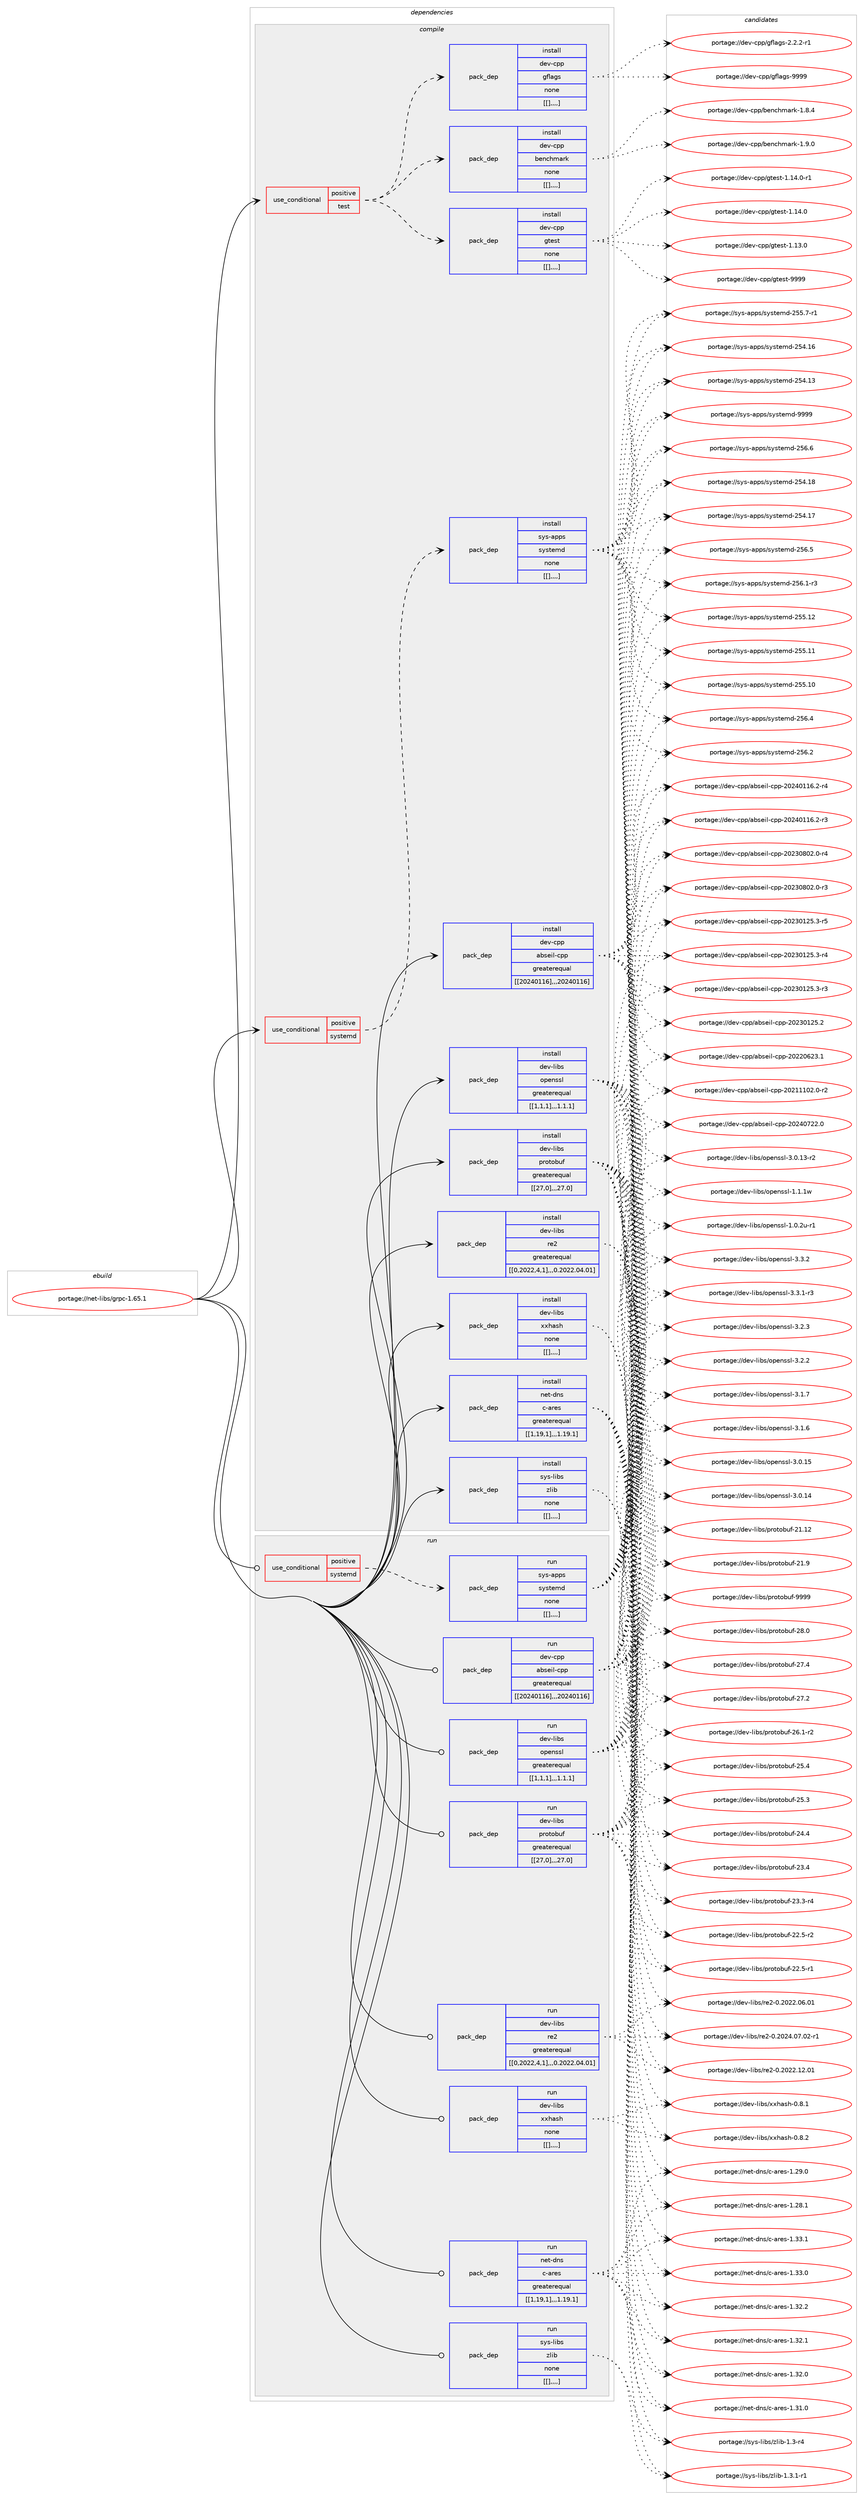 digraph prolog {

# *************
# Graph options
# *************

newrank=true;
concentrate=true;
compound=true;
graph [rankdir=LR,fontname=Helvetica,fontsize=10,ranksep=1.5];#, ranksep=2.5, nodesep=0.2];
edge  [arrowhead=vee];
node  [fontname=Helvetica,fontsize=10];

# **********
# The ebuild
# **********

subgraph cluster_leftcol {
color=gray;
label=<<i>ebuild</i>>;
id [label="portage://net-libs/grpc-1.65.1", color=red, width=4, href="../net-libs/grpc-1.65.1.svg"];
}

# ****************
# The dependencies
# ****************

subgraph cluster_midcol {
color=gray;
label=<<i>dependencies</i>>;
subgraph cluster_compile {
fillcolor="#eeeeee";
style=filled;
label=<<i>compile</i>>;
subgraph cond1555 {
dependency4164 [label=<<TABLE BORDER="0" CELLBORDER="1" CELLSPACING="0" CELLPADDING="4"><TR><TD ROWSPAN="3" CELLPADDING="10">use_conditional</TD></TR><TR><TD>positive</TD></TR><TR><TD>systemd</TD></TR></TABLE>>, shape=none, color=red];
subgraph pack2596 {
dependency4165 [label=<<TABLE BORDER="0" CELLBORDER="1" CELLSPACING="0" CELLPADDING="4" WIDTH="220"><TR><TD ROWSPAN="6" CELLPADDING="30">pack_dep</TD></TR><TR><TD WIDTH="110">install</TD></TR><TR><TD>sys-apps</TD></TR><TR><TD>systemd</TD></TR><TR><TD>none</TD></TR><TR><TD>[[],,,,]</TD></TR></TABLE>>, shape=none, color=blue];
}
dependency4164:e -> dependency4165:w [weight=20,style="dashed",arrowhead="vee"];
}
id:e -> dependency4164:w [weight=20,style="solid",arrowhead="vee"];
subgraph cond1556 {
dependency4166 [label=<<TABLE BORDER="0" CELLBORDER="1" CELLSPACING="0" CELLPADDING="4"><TR><TD ROWSPAN="3" CELLPADDING="10">use_conditional</TD></TR><TR><TD>positive</TD></TR><TR><TD>test</TD></TR></TABLE>>, shape=none, color=red];
subgraph pack2597 {
dependency4167 [label=<<TABLE BORDER="0" CELLBORDER="1" CELLSPACING="0" CELLPADDING="4" WIDTH="220"><TR><TD ROWSPAN="6" CELLPADDING="30">pack_dep</TD></TR><TR><TD WIDTH="110">install</TD></TR><TR><TD>dev-cpp</TD></TR><TR><TD>benchmark</TD></TR><TR><TD>none</TD></TR><TR><TD>[[],,,,]</TD></TR></TABLE>>, shape=none, color=blue];
}
dependency4166:e -> dependency4167:w [weight=20,style="dashed",arrowhead="vee"];
subgraph pack2598 {
dependency4168 [label=<<TABLE BORDER="0" CELLBORDER="1" CELLSPACING="0" CELLPADDING="4" WIDTH="220"><TR><TD ROWSPAN="6" CELLPADDING="30">pack_dep</TD></TR><TR><TD WIDTH="110">install</TD></TR><TR><TD>dev-cpp</TD></TR><TR><TD>gflags</TD></TR><TR><TD>none</TD></TR><TR><TD>[[],,,,]</TD></TR></TABLE>>, shape=none, color=blue];
}
dependency4166:e -> dependency4168:w [weight=20,style="dashed",arrowhead="vee"];
subgraph pack2599 {
dependency4169 [label=<<TABLE BORDER="0" CELLBORDER="1" CELLSPACING="0" CELLPADDING="4" WIDTH="220"><TR><TD ROWSPAN="6" CELLPADDING="30">pack_dep</TD></TR><TR><TD WIDTH="110">install</TD></TR><TR><TD>dev-cpp</TD></TR><TR><TD>gtest</TD></TR><TR><TD>none</TD></TR><TR><TD>[[],,,,]</TD></TR></TABLE>>, shape=none, color=blue];
}
dependency4166:e -> dependency4169:w [weight=20,style="dashed",arrowhead="vee"];
}
id:e -> dependency4166:w [weight=20,style="solid",arrowhead="vee"];
subgraph pack2600 {
dependency4170 [label=<<TABLE BORDER="0" CELLBORDER="1" CELLSPACING="0" CELLPADDING="4" WIDTH="220"><TR><TD ROWSPAN="6" CELLPADDING="30">pack_dep</TD></TR><TR><TD WIDTH="110">install</TD></TR><TR><TD>dev-cpp</TD></TR><TR><TD>abseil-cpp</TD></TR><TR><TD>greaterequal</TD></TR><TR><TD>[[20240116],,,20240116]</TD></TR></TABLE>>, shape=none, color=blue];
}
id:e -> dependency4170:w [weight=20,style="solid",arrowhead="vee"];
subgraph pack2601 {
dependency4171 [label=<<TABLE BORDER="0" CELLBORDER="1" CELLSPACING="0" CELLPADDING="4" WIDTH="220"><TR><TD ROWSPAN="6" CELLPADDING="30">pack_dep</TD></TR><TR><TD WIDTH="110">install</TD></TR><TR><TD>dev-libs</TD></TR><TR><TD>openssl</TD></TR><TR><TD>greaterequal</TD></TR><TR><TD>[[1,1,1],,,1.1.1]</TD></TR></TABLE>>, shape=none, color=blue];
}
id:e -> dependency4171:w [weight=20,style="solid",arrowhead="vee"];
subgraph pack2602 {
dependency4172 [label=<<TABLE BORDER="0" CELLBORDER="1" CELLSPACING="0" CELLPADDING="4" WIDTH="220"><TR><TD ROWSPAN="6" CELLPADDING="30">pack_dep</TD></TR><TR><TD WIDTH="110">install</TD></TR><TR><TD>dev-libs</TD></TR><TR><TD>protobuf</TD></TR><TR><TD>greaterequal</TD></TR><TR><TD>[[27,0],,,27.0]</TD></TR></TABLE>>, shape=none, color=blue];
}
id:e -> dependency4172:w [weight=20,style="solid",arrowhead="vee"];
subgraph pack2603 {
dependency4173 [label=<<TABLE BORDER="0" CELLBORDER="1" CELLSPACING="0" CELLPADDING="4" WIDTH="220"><TR><TD ROWSPAN="6" CELLPADDING="30">pack_dep</TD></TR><TR><TD WIDTH="110">install</TD></TR><TR><TD>dev-libs</TD></TR><TR><TD>re2</TD></TR><TR><TD>greaterequal</TD></TR><TR><TD>[[0,2022,4,1],,,0.2022.04.01]</TD></TR></TABLE>>, shape=none, color=blue];
}
id:e -> dependency4173:w [weight=20,style="solid",arrowhead="vee"];
subgraph pack2604 {
dependency4174 [label=<<TABLE BORDER="0" CELLBORDER="1" CELLSPACING="0" CELLPADDING="4" WIDTH="220"><TR><TD ROWSPAN="6" CELLPADDING="30">pack_dep</TD></TR><TR><TD WIDTH="110">install</TD></TR><TR><TD>dev-libs</TD></TR><TR><TD>xxhash</TD></TR><TR><TD>none</TD></TR><TR><TD>[[],,,,]</TD></TR></TABLE>>, shape=none, color=blue];
}
id:e -> dependency4174:w [weight=20,style="solid",arrowhead="vee"];
subgraph pack2605 {
dependency4175 [label=<<TABLE BORDER="0" CELLBORDER="1" CELLSPACING="0" CELLPADDING="4" WIDTH="220"><TR><TD ROWSPAN="6" CELLPADDING="30">pack_dep</TD></TR><TR><TD WIDTH="110">install</TD></TR><TR><TD>net-dns</TD></TR><TR><TD>c-ares</TD></TR><TR><TD>greaterequal</TD></TR><TR><TD>[[1,19,1],,,1.19.1]</TD></TR></TABLE>>, shape=none, color=blue];
}
id:e -> dependency4175:w [weight=20,style="solid",arrowhead="vee"];
subgraph pack2606 {
dependency4176 [label=<<TABLE BORDER="0" CELLBORDER="1" CELLSPACING="0" CELLPADDING="4" WIDTH="220"><TR><TD ROWSPAN="6" CELLPADDING="30">pack_dep</TD></TR><TR><TD WIDTH="110">install</TD></TR><TR><TD>sys-libs</TD></TR><TR><TD>zlib</TD></TR><TR><TD>none</TD></TR><TR><TD>[[],,,,]</TD></TR></TABLE>>, shape=none, color=blue];
}
id:e -> dependency4176:w [weight=20,style="solid",arrowhead="vee"];
}
subgraph cluster_compileandrun {
fillcolor="#eeeeee";
style=filled;
label=<<i>compile and run</i>>;
}
subgraph cluster_run {
fillcolor="#eeeeee";
style=filled;
label=<<i>run</i>>;
subgraph cond1557 {
dependency4177 [label=<<TABLE BORDER="0" CELLBORDER="1" CELLSPACING="0" CELLPADDING="4"><TR><TD ROWSPAN="3" CELLPADDING="10">use_conditional</TD></TR><TR><TD>positive</TD></TR><TR><TD>systemd</TD></TR></TABLE>>, shape=none, color=red];
subgraph pack2607 {
dependency4178 [label=<<TABLE BORDER="0" CELLBORDER="1" CELLSPACING="0" CELLPADDING="4" WIDTH="220"><TR><TD ROWSPAN="6" CELLPADDING="30">pack_dep</TD></TR><TR><TD WIDTH="110">run</TD></TR><TR><TD>sys-apps</TD></TR><TR><TD>systemd</TD></TR><TR><TD>none</TD></TR><TR><TD>[[],,,,]</TD></TR></TABLE>>, shape=none, color=blue];
}
dependency4177:e -> dependency4178:w [weight=20,style="dashed",arrowhead="vee"];
}
id:e -> dependency4177:w [weight=20,style="solid",arrowhead="odot"];
subgraph pack2608 {
dependency4179 [label=<<TABLE BORDER="0" CELLBORDER="1" CELLSPACING="0" CELLPADDING="4" WIDTH="220"><TR><TD ROWSPAN="6" CELLPADDING="30">pack_dep</TD></TR><TR><TD WIDTH="110">run</TD></TR><TR><TD>dev-cpp</TD></TR><TR><TD>abseil-cpp</TD></TR><TR><TD>greaterequal</TD></TR><TR><TD>[[20240116],,,20240116]</TD></TR></TABLE>>, shape=none, color=blue];
}
id:e -> dependency4179:w [weight=20,style="solid",arrowhead="odot"];
subgraph pack2609 {
dependency4180 [label=<<TABLE BORDER="0" CELLBORDER="1" CELLSPACING="0" CELLPADDING="4" WIDTH="220"><TR><TD ROWSPAN="6" CELLPADDING="30">pack_dep</TD></TR><TR><TD WIDTH="110">run</TD></TR><TR><TD>dev-libs</TD></TR><TR><TD>openssl</TD></TR><TR><TD>greaterequal</TD></TR><TR><TD>[[1,1,1],,,1.1.1]</TD></TR></TABLE>>, shape=none, color=blue];
}
id:e -> dependency4180:w [weight=20,style="solid",arrowhead="odot"];
subgraph pack2610 {
dependency4181 [label=<<TABLE BORDER="0" CELLBORDER="1" CELLSPACING="0" CELLPADDING="4" WIDTH="220"><TR><TD ROWSPAN="6" CELLPADDING="30">pack_dep</TD></TR><TR><TD WIDTH="110">run</TD></TR><TR><TD>dev-libs</TD></TR><TR><TD>protobuf</TD></TR><TR><TD>greaterequal</TD></TR><TR><TD>[[27,0],,,27.0]</TD></TR></TABLE>>, shape=none, color=blue];
}
id:e -> dependency4181:w [weight=20,style="solid",arrowhead="odot"];
subgraph pack2611 {
dependency4182 [label=<<TABLE BORDER="0" CELLBORDER="1" CELLSPACING="0" CELLPADDING="4" WIDTH="220"><TR><TD ROWSPAN="6" CELLPADDING="30">pack_dep</TD></TR><TR><TD WIDTH="110">run</TD></TR><TR><TD>dev-libs</TD></TR><TR><TD>re2</TD></TR><TR><TD>greaterequal</TD></TR><TR><TD>[[0,2022,4,1],,,0.2022.04.01]</TD></TR></TABLE>>, shape=none, color=blue];
}
id:e -> dependency4182:w [weight=20,style="solid",arrowhead="odot"];
subgraph pack2612 {
dependency4183 [label=<<TABLE BORDER="0" CELLBORDER="1" CELLSPACING="0" CELLPADDING="4" WIDTH="220"><TR><TD ROWSPAN="6" CELLPADDING="30">pack_dep</TD></TR><TR><TD WIDTH="110">run</TD></TR><TR><TD>dev-libs</TD></TR><TR><TD>xxhash</TD></TR><TR><TD>none</TD></TR><TR><TD>[[],,,,]</TD></TR></TABLE>>, shape=none, color=blue];
}
id:e -> dependency4183:w [weight=20,style="solid",arrowhead="odot"];
subgraph pack2613 {
dependency4184 [label=<<TABLE BORDER="0" CELLBORDER="1" CELLSPACING="0" CELLPADDING="4" WIDTH="220"><TR><TD ROWSPAN="6" CELLPADDING="30">pack_dep</TD></TR><TR><TD WIDTH="110">run</TD></TR><TR><TD>net-dns</TD></TR><TR><TD>c-ares</TD></TR><TR><TD>greaterequal</TD></TR><TR><TD>[[1,19,1],,,1.19.1]</TD></TR></TABLE>>, shape=none, color=blue];
}
id:e -> dependency4184:w [weight=20,style="solid",arrowhead="odot"];
subgraph pack2614 {
dependency4185 [label=<<TABLE BORDER="0" CELLBORDER="1" CELLSPACING="0" CELLPADDING="4" WIDTH="220"><TR><TD ROWSPAN="6" CELLPADDING="30">pack_dep</TD></TR><TR><TD WIDTH="110">run</TD></TR><TR><TD>sys-libs</TD></TR><TR><TD>zlib</TD></TR><TR><TD>none</TD></TR><TR><TD>[[],,,,]</TD></TR></TABLE>>, shape=none, color=blue];
}
id:e -> dependency4185:w [weight=20,style="solid",arrowhead="odot"];
}
}

# **************
# The candidates
# **************

subgraph cluster_choices {
rank=same;
color=gray;
label=<<i>candidates</i>>;

subgraph choice2596 {
color=black;
nodesep=1;
choice1151211154597112112115471151211151161011091004557575757 [label="portage://sys-apps/systemd-9999", color=red, width=4,href="../sys-apps/systemd-9999.svg"];
choice115121115459711211211547115121115116101109100455053544654 [label="portage://sys-apps/systemd-256.6", color=red, width=4,href="../sys-apps/systemd-256.6.svg"];
choice115121115459711211211547115121115116101109100455053544653 [label="portage://sys-apps/systemd-256.5", color=red, width=4,href="../sys-apps/systemd-256.5.svg"];
choice115121115459711211211547115121115116101109100455053544652 [label="portage://sys-apps/systemd-256.4", color=red, width=4,href="../sys-apps/systemd-256.4.svg"];
choice115121115459711211211547115121115116101109100455053544650 [label="portage://sys-apps/systemd-256.2", color=red, width=4,href="../sys-apps/systemd-256.2.svg"];
choice1151211154597112112115471151211151161011091004550535446494511451 [label="portage://sys-apps/systemd-256.1-r3", color=red, width=4,href="../sys-apps/systemd-256.1-r3.svg"];
choice11512111545971121121154711512111511610110910045505353464950 [label="portage://sys-apps/systemd-255.12", color=red, width=4,href="../sys-apps/systemd-255.12.svg"];
choice11512111545971121121154711512111511610110910045505353464949 [label="portage://sys-apps/systemd-255.11", color=red, width=4,href="../sys-apps/systemd-255.11.svg"];
choice11512111545971121121154711512111511610110910045505353464948 [label="portage://sys-apps/systemd-255.10", color=red, width=4,href="../sys-apps/systemd-255.10.svg"];
choice1151211154597112112115471151211151161011091004550535346554511449 [label="portage://sys-apps/systemd-255.7-r1", color=red, width=4,href="../sys-apps/systemd-255.7-r1.svg"];
choice11512111545971121121154711512111511610110910045505352464956 [label="portage://sys-apps/systemd-254.18", color=red, width=4,href="../sys-apps/systemd-254.18.svg"];
choice11512111545971121121154711512111511610110910045505352464955 [label="portage://sys-apps/systemd-254.17", color=red, width=4,href="../sys-apps/systemd-254.17.svg"];
choice11512111545971121121154711512111511610110910045505352464954 [label="portage://sys-apps/systemd-254.16", color=red, width=4,href="../sys-apps/systemd-254.16.svg"];
choice11512111545971121121154711512111511610110910045505352464951 [label="portage://sys-apps/systemd-254.13", color=red, width=4,href="../sys-apps/systemd-254.13.svg"];
dependency4165:e -> choice1151211154597112112115471151211151161011091004557575757:w [style=dotted,weight="100"];
dependency4165:e -> choice115121115459711211211547115121115116101109100455053544654:w [style=dotted,weight="100"];
dependency4165:e -> choice115121115459711211211547115121115116101109100455053544653:w [style=dotted,weight="100"];
dependency4165:e -> choice115121115459711211211547115121115116101109100455053544652:w [style=dotted,weight="100"];
dependency4165:e -> choice115121115459711211211547115121115116101109100455053544650:w [style=dotted,weight="100"];
dependency4165:e -> choice1151211154597112112115471151211151161011091004550535446494511451:w [style=dotted,weight="100"];
dependency4165:e -> choice11512111545971121121154711512111511610110910045505353464950:w [style=dotted,weight="100"];
dependency4165:e -> choice11512111545971121121154711512111511610110910045505353464949:w [style=dotted,weight="100"];
dependency4165:e -> choice11512111545971121121154711512111511610110910045505353464948:w [style=dotted,weight="100"];
dependency4165:e -> choice1151211154597112112115471151211151161011091004550535346554511449:w [style=dotted,weight="100"];
dependency4165:e -> choice11512111545971121121154711512111511610110910045505352464956:w [style=dotted,weight="100"];
dependency4165:e -> choice11512111545971121121154711512111511610110910045505352464955:w [style=dotted,weight="100"];
dependency4165:e -> choice11512111545971121121154711512111511610110910045505352464954:w [style=dotted,weight="100"];
dependency4165:e -> choice11512111545971121121154711512111511610110910045505352464951:w [style=dotted,weight="100"];
}
subgraph choice2597 {
color=black;
nodesep=1;
choice100101118459911211247981011109910410997114107454946574648 [label="portage://dev-cpp/benchmark-1.9.0", color=red, width=4,href="../dev-cpp/benchmark-1.9.0.svg"];
choice100101118459911211247981011109910410997114107454946564652 [label="portage://dev-cpp/benchmark-1.8.4", color=red, width=4,href="../dev-cpp/benchmark-1.8.4.svg"];
dependency4167:e -> choice100101118459911211247981011109910410997114107454946574648:w [style=dotted,weight="100"];
dependency4167:e -> choice100101118459911211247981011109910410997114107454946564652:w [style=dotted,weight="100"];
}
subgraph choice2598 {
color=black;
nodesep=1;
choice100101118459911211247103102108971031154557575757 [label="portage://dev-cpp/gflags-9999", color=red, width=4,href="../dev-cpp/gflags-9999.svg"];
choice100101118459911211247103102108971031154550465046504511449 [label="portage://dev-cpp/gflags-2.2.2-r1", color=red, width=4,href="../dev-cpp/gflags-2.2.2-r1.svg"];
dependency4168:e -> choice100101118459911211247103102108971031154557575757:w [style=dotted,weight="100"];
dependency4168:e -> choice100101118459911211247103102108971031154550465046504511449:w [style=dotted,weight="100"];
}
subgraph choice2599 {
color=black;
nodesep=1;
choice1001011184599112112471031161011151164557575757 [label="portage://dev-cpp/gtest-9999", color=red, width=4,href="../dev-cpp/gtest-9999.svg"];
choice100101118459911211247103116101115116454946495246484511449 [label="portage://dev-cpp/gtest-1.14.0-r1", color=red, width=4,href="../dev-cpp/gtest-1.14.0-r1.svg"];
choice10010111845991121124710311610111511645494649524648 [label="portage://dev-cpp/gtest-1.14.0", color=red, width=4,href="../dev-cpp/gtest-1.14.0.svg"];
choice10010111845991121124710311610111511645494649514648 [label="portage://dev-cpp/gtest-1.13.0", color=red, width=4,href="../dev-cpp/gtest-1.13.0.svg"];
dependency4169:e -> choice1001011184599112112471031161011151164557575757:w [style=dotted,weight="100"];
dependency4169:e -> choice100101118459911211247103116101115116454946495246484511449:w [style=dotted,weight="100"];
dependency4169:e -> choice10010111845991121124710311610111511645494649524648:w [style=dotted,weight="100"];
dependency4169:e -> choice10010111845991121124710311610111511645494649514648:w [style=dotted,weight="100"];
}
subgraph choice2600 {
color=black;
nodesep=1;
choice100101118459911211247979811510110510845991121124550485052485550504648 [label="portage://dev-cpp/abseil-cpp-20240722.0", color=red, width=4,href="../dev-cpp/abseil-cpp-20240722.0.svg"];
choice1001011184599112112479798115101105108459911211245504850524849495446504511452 [label="portage://dev-cpp/abseil-cpp-20240116.2-r4", color=red, width=4,href="../dev-cpp/abseil-cpp-20240116.2-r4.svg"];
choice1001011184599112112479798115101105108459911211245504850524849495446504511451 [label="portage://dev-cpp/abseil-cpp-20240116.2-r3", color=red, width=4,href="../dev-cpp/abseil-cpp-20240116.2-r3.svg"];
choice1001011184599112112479798115101105108459911211245504850514856485046484511452 [label="portage://dev-cpp/abseil-cpp-20230802.0-r4", color=red, width=4,href="../dev-cpp/abseil-cpp-20230802.0-r4.svg"];
choice1001011184599112112479798115101105108459911211245504850514856485046484511451 [label="portage://dev-cpp/abseil-cpp-20230802.0-r3", color=red, width=4,href="../dev-cpp/abseil-cpp-20230802.0-r3.svg"];
choice1001011184599112112479798115101105108459911211245504850514849505346514511453 [label="portage://dev-cpp/abseil-cpp-20230125.3-r5", color=red, width=4,href="../dev-cpp/abseil-cpp-20230125.3-r5.svg"];
choice1001011184599112112479798115101105108459911211245504850514849505346514511452 [label="portage://dev-cpp/abseil-cpp-20230125.3-r4", color=red, width=4,href="../dev-cpp/abseil-cpp-20230125.3-r4.svg"];
choice1001011184599112112479798115101105108459911211245504850514849505346514511451 [label="portage://dev-cpp/abseil-cpp-20230125.3-r3", color=red, width=4,href="../dev-cpp/abseil-cpp-20230125.3-r3.svg"];
choice100101118459911211247979811510110510845991121124550485051484950534650 [label="portage://dev-cpp/abseil-cpp-20230125.2", color=red, width=4,href="../dev-cpp/abseil-cpp-20230125.2.svg"];
choice100101118459911211247979811510110510845991121124550485050485450514649 [label="portage://dev-cpp/abseil-cpp-20220623.1", color=red, width=4,href="../dev-cpp/abseil-cpp-20220623.1.svg"];
choice1001011184599112112479798115101105108459911211245504850494949485046484511450 [label="portage://dev-cpp/abseil-cpp-20211102.0-r2", color=red, width=4,href="../dev-cpp/abseil-cpp-20211102.0-r2.svg"];
dependency4170:e -> choice100101118459911211247979811510110510845991121124550485052485550504648:w [style=dotted,weight="100"];
dependency4170:e -> choice1001011184599112112479798115101105108459911211245504850524849495446504511452:w [style=dotted,weight="100"];
dependency4170:e -> choice1001011184599112112479798115101105108459911211245504850524849495446504511451:w [style=dotted,weight="100"];
dependency4170:e -> choice1001011184599112112479798115101105108459911211245504850514856485046484511452:w [style=dotted,weight="100"];
dependency4170:e -> choice1001011184599112112479798115101105108459911211245504850514856485046484511451:w [style=dotted,weight="100"];
dependency4170:e -> choice1001011184599112112479798115101105108459911211245504850514849505346514511453:w [style=dotted,weight="100"];
dependency4170:e -> choice1001011184599112112479798115101105108459911211245504850514849505346514511452:w [style=dotted,weight="100"];
dependency4170:e -> choice1001011184599112112479798115101105108459911211245504850514849505346514511451:w [style=dotted,weight="100"];
dependency4170:e -> choice100101118459911211247979811510110510845991121124550485051484950534650:w [style=dotted,weight="100"];
dependency4170:e -> choice100101118459911211247979811510110510845991121124550485050485450514649:w [style=dotted,weight="100"];
dependency4170:e -> choice1001011184599112112479798115101105108459911211245504850494949485046484511450:w [style=dotted,weight="100"];
}
subgraph choice2601 {
color=black;
nodesep=1;
choice100101118451081059811547111112101110115115108455146514650 [label="portage://dev-libs/openssl-3.3.2", color=red, width=4,href="../dev-libs/openssl-3.3.2.svg"];
choice1001011184510810598115471111121011101151151084551465146494511451 [label="portage://dev-libs/openssl-3.3.1-r3", color=red, width=4,href="../dev-libs/openssl-3.3.1-r3.svg"];
choice100101118451081059811547111112101110115115108455146504651 [label="portage://dev-libs/openssl-3.2.3", color=red, width=4,href="../dev-libs/openssl-3.2.3.svg"];
choice100101118451081059811547111112101110115115108455146504650 [label="portage://dev-libs/openssl-3.2.2", color=red, width=4,href="../dev-libs/openssl-3.2.2.svg"];
choice100101118451081059811547111112101110115115108455146494655 [label="portage://dev-libs/openssl-3.1.7", color=red, width=4,href="../dev-libs/openssl-3.1.7.svg"];
choice100101118451081059811547111112101110115115108455146494654 [label="portage://dev-libs/openssl-3.1.6", color=red, width=4,href="../dev-libs/openssl-3.1.6.svg"];
choice10010111845108105981154711111210111011511510845514648464953 [label="portage://dev-libs/openssl-3.0.15", color=red, width=4,href="../dev-libs/openssl-3.0.15.svg"];
choice10010111845108105981154711111210111011511510845514648464952 [label="portage://dev-libs/openssl-3.0.14", color=red, width=4,href="../dev-libs/openssl-3.0.14.svg"];
choice100101118451081059811547111112101110115115108455146484649514511450 [label="portage://dev-libs/openssl-3.0.13-r2", color=red, width=4,href="../dev-libs/openssl-3.0.13-r2.svg"];
choice100101118451081059811547111112101110115115108454946494649119 [label="portage://dev-libs/openssl-1.1.1w", color=red, width=4,href="../dev-libs/openssl-1.1.1w.svg"];
choice1001011184510810598115471111121011101151151084549464846501174511449 [label="portage://dev-libs/openssl-1.0.2u-r1", color=red, width=4,href="../dev-libs/openssl-1.0.2u-r1.svg"];
dependency4171:e -> choice100101118451081059811547111112101110115115108455146514650:w [style=dotted,weight="100"];
dependency4171:e -> choice1001011184510810598115471111121011101151151084551465146494511451:w [style=dotted,weight="100"];
dependency4171:e -> choice100101118451081059811547111112101110115115108455146504651:w [style=dotted,weight="100"];
dependency4171:e -> choice100101118451081059811547111112101110115115108455146504650:w [style=dotted,weight="100"];
dependency4171:e -> choice100101118451081059811547111112101110115115108455146494655:w [style=dotted,weight="100"];
dependency4171:e -> choice100101118451081059811547111112101110115115108455146494654:w [style=dotted,weight="100"];
dependency4171:e -> choice10010111845108105981154711111210111011511510845514648464953:w [style=dotted,weight="100"];
dependency4171:e -> choice10010111845108105981154711111210111011511510845514648464952:w [style=dotted,weight="100"];
dependency4171:e -> choice100101118451081059811547111112101110115115108455146484649514511450:w [style=dotted,weight="100"];
dependency4171:e -> choice100101118451081059811547111112101110115115108454946494649119:w [style=dotted,weight="100"];
dependency4171:e -> choice1001011184510810598115471111121011101151151084549464846501174511449:w [style=dotted,weight="100"];
}
subgraph choice2602 {
color=black;
nodesep=1;
choice100101118451081059811547112114111116111981171024557575757 [label="portage://dev-libs/protobuf-9999", color=red, width=4,href="../dev-libs/protobuf-9999.svg"];
choice100101118451081059811547112114111116111981171024550564648 [label="portage://dev-libs/protobuf-28.0", color=red, width=4,href="../dev-libs/protobuf-28.0.svg"];
choice100101118451081059811547112114111116111981171024550554652 [label="portage://dev-libs/protobuf-27.4", color=red, width=4,href="../dev-libs/protobuf-27.4.svg"];
choice100101118451081059811547112114111116111981171024550554650 [label="portage://dev-libs/protobuf-27.2", color=red, width=4,href="../dev-libs/protobuf-27.2.svg"];
choice1001011184510810598115471121141111161119811710245505446494511450 [label="portage://dev-libs/protobuf-26.1-r2", color=red, width=4,href="../dev-libs/protobuf-26.1-r2.svg"];
choice100101118451081059811547112114111116111981171024550534652 [label="portage://dev-libs/protobuf-25.4", color=red, width=4,href="../dev-libs/protobuf-25.4.svg"];
choice100101118451081059811547112114111116111981171024550534651 [label="portage://dev-libs/protobuf-25.3", color=red, width=4,href="../dev-libs/protobuf-25.3.svg"];
choice100101118451081059811547112114111116111981171024550524652 [label="portage://dev-libs/protobuf-24.4", color=red, width=4,href="../dev-libs/protobuf-24.4.svg"];
choice100101118451081059811547112114111116111981171024550514652 [label="portage://dev-libs/protobuf-23.4", color=red, width=4,href="../dev-libs/protobuf-23.4.svg"];
choice1001011184510810598115471121141111161119811710245505146514511452 [label="portage://dev-libs/protobuf-23.3-r4", color=red, width=4,href="../dev-libs/protobuf-23.3-r4.svg"];
choice1001011184510810598115471121141111161119811710245505046534511450 [label="portage://dev-libs/protobuf-22.5-r2", color=red, width=4,href="../dev-libs/protobuf-22.5-r2.svg"];
choice1001011184510810598115471121141111161119811710245505046534511449 [label="portage://dev-libs/protobuf-22.5-r1", color=red, width=4,href="../dev-libs/protobuf-22.5-r1.svg"];
choice10010111845108105981154711211411111611198117102455049464950 [label="portage://dev-libs/protobuf-21.12", color=red, width=4,href="../dev-libs/protobuf-21.12.svg"];
choice100101118451081059811547112114111116111981171024550494657 [label="portage://dev-libs/protobuf-21.9", color=red, width=4,href="../dev-libs/protobuf-21.9.svg"];
dependency4172:e -> choice100101118451081059811547112114111116111981171024557575757:w [style=dotted,weight="100"];
dependency4172:e -> choice100101118451081059811547112114111116111981171024550564648:w [style=dotted,weight="100"];
dependency4172:e -> choice100101118451081059811547112114111116111981171024550554652:w [style=dotted,weight="100"];
dependency4172:e -> choice100101118451081059811547112114111116111981171024550554650:w [style=dotted,weight="100"];
dependency4172:e -> choice1001011184510810598115471121141111161119811710245505446494511450:w [style=dotted,weight="100"];
dependency4172:e -> choice100101118451081059811547112114111116111981171024550534652:w [style=dotted,weight="100"];
dependency4172:e -> choice100101118451081059811547112114111116111981171024550534651:w [style=dotted,weight="100"];
dependency4172:e -> choice100101118451081059811547112114111116111981171024550524652:w [style=dotted,weight="100"];
dependency4172:e -> choice100101118451081059811547112114111116111981171024550514652:w [style=dotted,weight="100"];
dependency4172:e -> choice1001011184510810598115471121141111161119811710245505146514511452:w [style=dotted,weight="100"];
dependency4172:e -> choice1001011184510810598115471121141111161119811710245505046534511450:w [style=dotted,weight="100"];
dependency4172:e -> choice1001011184510810598115471121141111161119811710245505046534511449:w [style=dotted,weight="100"];
dependency4172:e -> choice10010111845108105981154711211411111611198117102455049464950:w [style=dotted,weight="100"];
dependency4172:e -> choice100101118451081059811547112114111116111981171024550494657:w [style=dotted,weight="100"];
}
subgraph choice2603 {
color=black;
nodesep=1;
choice10010111845108105981154711410150454846504850524648554648504511449 [label="portage://dev-libs/re2-0.2024.07.02-r1", color=red, width=4,href="../dev-libs/re2-0.2024.07.02-r1.svg"];
choice1001011184510810598115471141015045484650485050464950464849 [label="portage://dev-libs/re2-0.2022.12.01", color=red, width=4,href="../dev-libs/re2-0.2022.12.01.svg"];
choice1001011184510810598115471141015045484650485050464854464849 [label="portage://dev-libs/re2-0.2022.06.01", color=red, width=4,href="../dev-libs/re2-0.2022.06.01.svg"];
dependency4173:e -> choice10010111845108105981154711410150454846504850524648554648504511449:w [style=dotted,weight="100"];
dependency4173:e -> choice1001011184510810598115471141015045484650485050464950464849:w [style=dotted,weight="100"];
dependency4173:e -> choice1001011184510810598115471141015045484650485050464854464849:w [style=dotted,weight="100"];
}
subgraph choice2604 {
color=black;
nodesep=1;
choice10010111845108105981154712012010497115104454846564650 [label="portage://dev-libs/xxhash-0.8.2", color=red, width=4,href="../dev-libs/xxhash-0.8.2.svg"];
choice10010111845108105981154712012010497115104454846564649 [label="portage://dev-libs/xxhash-0.8.1", color=red, width=4,href="../dev-libs/xxhash-0.8.1.svg"];
dependency4174:e -> choice10010111845108105981154712012010497115104454846564650:w [style=dotted,weight="100"];
dependency4174:e -> choice10010111845108105981154712012010497115104454846564649:w [style=dotted,weight="100"];
}
subgraph choice2605 {
color=black;
nodesep=1;
choice110101116451001101154799459711410111545494651514649 [label="portage://net-dns/c-ares-1.33.1", color=red, width=4,href="../net-dns/c-ares-1.33.1.svg"];
choice110101116451001101154799459711410111545494651514648 [label="portage://net-dns/c-ares-1.33.0", color=red, width=4,href="../net-dns/c-ares-1.33.0.svg"];
choice110101116451001101154799459711410111545494651504650 [label="portage://net-dns/c-ares-1.32.2", color=red, width=4,href="../net-dns/c-ares-1.32.2.svg"];
choice110101116451001101154799459711410111545494651504649 [label="portage://net-dns/c-ares-1.32.1", color=red, width=4,href="../net-dns/c-ares-1.32.1.svg"];
choice110101116451001101154799459711410111545494651504648 [label="portage://net-dns/c-ares-1.32.0", color=red, width=4,href="../net-dns/c-ares-1.32.0.svg"];
choice110101116451001101154799459711410111545494651494648 [label="portage://net-dns/c-ares-1.31.0", color=red, width=4,href="../net-dns/c-ares-1.31.0.svg"];
choice110101116451001101154799459711410111545494650574648 [label="portage://net-dns/c-ares-1.29.0", color=red, width=4,href="../net-dns/c-ares-1.29.0.svg"];
choice110101116451001101154799459711410111545494650564649 [label="portage://net-dns/c-ares-1.28.1", color=red, width=4,href="../net-dns/c-ares-1.28.1.svg"];
dependency4175:e -> choice110101116451001101154799459711410111545494651514649:w [style=dotted,weight="100"];
dependency4175:e -> choice110101116451001101154799459711410111545494651514648:w [style=dotted,weight="100"];
dependency4175:e -> choice110101116451001101154799459711410111545494651504650:w [style=dotted,weight="100"];
dependency4175:e -> choice110101116451001101154799459711410111545494651504649:w [style=dotted,weight="100"];
dependency4175:e -> choice110101116451001101154799459711410111545494651504648:w [style=dotted,weight="100"];
dependency4175:e -> choice110101116451001101154799459711410111545494651494648:w [style=dotted,weight="100"];
dependency4175:e -> choice110101116451001101154799459711410111545494650574648:w [style=dotted,weight="100"];
dependency4175:e -> choice110101116451001101154799459711410111545494650564649:w [style=dotted,weight="100"];
}
subgraph choice2606 {
color=black;
nodesep=1;
choice115121115451081059811547122108105984549465146494511449 [label="portage://sys-libs/zlib-1.3.1-r1", color=red, width=4,href="../sys-libs/zlib-1.3.1-r1.svg"];
choice11512111545108105981154712210810598454946514511452 [label="portage://sys-libs/zlib-1.3-r4", color=red, width=4,href="../sys-libs/zlib-1.3-r4.svg"];
dependency4176:e -> choice115121115451081059811547122108105984549465146494511449:w [style=dotted,weight="100"];
dependency4176:e -> choice11512111545108105981154712210810598454946514511452:w [style=dotted,weight="100"];
}
subgraph choice2607 {
color=black;
nodesep=1;
choice1151211154597112112115471151211151161011091004557575757 [label="portage://sys-apps/systemd-9999", color=red, width=4,href="../sys-apps/systemd-9999.svg"];
choice115121115459711211211547115121115116101109100455053544654 [label="portage://sys-apps/systemd-256.6", color=red, width=4,href="../sys-apps/systemd-256.6.svg"];
choice115121115459711211211547115121115116101109100455053544653 [label="portage://sys-apps/systemd-256.5", color=red, width=4,href="../sys-apps/systemd-256.5.svg"];
choice115121115459711211211547115121115116101109100455053544652 [label="portage://sys-apps/systemd-256.4", color=red, width=4,href="../sys-apps/systemd-256.4.svg"];
choice115121115459711211211547115121115116101109100455053544650 [label="portage://sys-apps/systemd-256.2", color=red, width=4,href="../sys-apps/systemd-256.2.svg"];
choice1151211154597112112115471151211151161011091004550535446494511451 [label="portage://sys-apps/systemd-256.1-r3", color=red, width=4,href="../sys-apps/systemd-256.1-r3.svg"];
choice11512111545971121121154711512111511610110910045505353464950 [label="portage://sys-apps/systemd-255.12", color=red, width=4,href="../sys-apps/systemd-255.12.svg"];
choice11512111545971121121154711512111511610110910045505353464949 [label="portage://sys-apps/systemd-255.11", color=red, width=4,href="../sys-apps/systemd-255.11.svg"];
choice11512111545971121121154711512111511610110910045505353464948 [label="portage://sys-apps/systemd-255.10", color=red, width=4,href="../sys-apps/systemd-255.10.svg"];
choice1151211154597112112115471151211151161011091004550535346554511449 [label="portage://sys-apps/systemd-255.7-r1", color=red, width=4,href="../sys-apps/systemd-255.7-r1.svg"];
choice11512111545971121121154711512111511610110910045505352464956 [label="portage://sys-apps/systemd-254.18", color=red, width=4,href="../sys-apps/systemd-254.18.svg"];
choice11512111545971121121154711512111511610110910045505352464955 [label="portage://sys-apps/systemd-254.17", color=red, width=4,href="../sys-apps/systemd-254.17.svg"];
choice11512111545971121121154711512111511610110910045505352464954 [label="portage://sys-apps/systemd-254.16", color=red, width=4,href="../sys-apps/systemd-254.16.svg"];
choice11512111545971121121154711512111511610110910045505352464951 [label="portage://sys-apps/systemd-254.13", color=red, width=4,href="../sys-apps/systemd-254.13.svg"];
dependency4178:e -> choice1151211154597112112115471151211151161011091004557575757:w [style=dotted,weight="100"];
dependency4178:e -> choice115121115459711211211547115121115116101109100455053544654:w [style=dotted,weight="100"];
dependency4178:e -> choice115121115459711211211547115121115116101109100455053544653:w [style=dotted,weight="100"];
dependency4178:e -> choice115121115459711211211547115121115116101109100455053544652:w [style=dotted,weight="100"];
dependency4178:e -> choice115121115459711211211547115121115116101109100455053544650:w [style=dotted,weight="100"];
dependency4178:e -> choice1151211154597112112115471151211151161011091004550535446494511451:w [style=dotted,weight="100"];
dependency4178:e -> choice11512111545971121121154711512111511610110910045505353464950:w [style=dotted,weight="100"];
dependency4178:e -> choice11512111545971121121154711512111511610110910045505353464949:w [style=dotted,weight="100"];
dependency4178:e -> choice11512111545971121121154711512111511610110910045505353464948:w [style=dotted,weight="100"];
dependency4178:e -> choice1151211154597112112115471151211151161011091004550535346554511449:w [style=dotted,weight="100"];
dependency4178:e -> choice11512111545971121121154711512111511610110910045505352464956:w [style=dotted,weight="100"];
dependency4178:e -> choice11512111545971121121154711512111511610110910045505352464955:w [style=dotted,weight="100"];
dependency4178:e -> choice11512111545971121121154711512111511610110910045505352464954:w [style=dotted,weight="100"];
dependency4178:e -> choice11512111545971121121154711512111511610110910045505352464951:w [style=dotted,weight="100"];
}
subgraph choice2608 {
color=black;
nodesep=1;
choice100101118459911211247979811510110510845991121124550485052485550504648 [label="portage://dev-cpp/abseil-cpp-20240722.0", color=red, width=4,href="../dev-cpp/abseil-cpp-20240722.0.svg"];
choice1001011184599112112479798115101105108459911211245504850524849495446504511452 [label="portage://dev-cpp/abseil-cpp-20240116.2-r4", color=red, width=4,href="../dev-cpp/abseil-cpp-20240116.2-r4.svg"];
choice1001011184599112112479798115101105108459911211245504850524849495446504511451 [label="portage://dev-cpp/abseil-cpp-20240116.2-r3", color=red, width=4,href="../dev-cpp/abseil-cpp-20240116.2-r3.svg"];
choice1001011184599112112479798115101105108459911211245504850514856485046484511452 [label="portage://dev-cpp/abseil-cpp-20230802.0-r4", color=red, width=4,href="../dev-cpp/abseil-cpp-20230802.0-r4.svg"];
choice1001011184599112112479798115101105108459911211245504850514856485046484511451 [label="portage://dev-cpp/abseil-cpp-20230802.0-r3", color=red, width=4,href="../dev-cpp/abseil-cpp-20230802.0-r3.svg"];
choice1001011184599112112479798115101105108459911211245504850514849505346514511453 [label="portage://dev-cpp/abseil-cpp-20230125.3-r5", color=red, width=4,href="../dev-cpp/abseil-cpp-20230125.3-r5.svg"];
choice1001011184599112112479798115101105108459911211245504850514849505346514511452 [label="portage://dev-cpp/abseil-cpp-20230125.3-r4", color=red, width=4,href="../dev-cpp/abseil-cpp-20230125.3-r4.svg"];
choice1001011184599112112479798115101105108459911211245504850514849505346514511451 [label="portage://dev-cpp/abseil-cpp-20230125.3-r3", color=red, width=4,href="../dev-cpp/abseil-cpp-20230125.3-r3.svg"];
choice100101118459911211247979811510110510845991121124550485051484950534650 [label="portage://dev-cpp/abseil-cpp-20230125.2", color=red, width=4,href="../dev-cpp/abseil-cpp-20230125.2.svg"];
choice100101118459911211247979811510110510845991121124550485050485450514649 [label="portage://dev-cpp/abseil-cpp-20220623.1", color=red, width=4,href="../dev-cpp/abseil-cpp-20220623.1.svg"];
choice1001011184599112112479798115101105108459911211245504850494949485046484511450 [label="portage://dev-cpp/abseil-cpp-20211102.0-r2", color=red, width=4,href="../dev-cpp/abseil-cpp-20211102.0-r2.svg"];
dependency4179:e -> choice100101118459911211247979811510110510845991121124550485052485550504648:w [style=dotted,weight="100"];
dependency4179:e -> choice1001011184599112112479798115101105108459911211245504850524849495446504511452:w [style=dotted,weight="100"];
dependency4179:e -> choice1001011184599112112479798115101105108459911211245504850524849495446504511451:w [style=dotted,weight="100"];
dependency4179:e -> choice1001011184599112112479798115101105108459911211245504850514856485046484511452:w [style=dotted,weight="100"];
dependency4179:e -> choice1001011184599112112479798115101105108459911211245504850514856485046484511451:w [style=dotted,weight="100"];
dependency4179:e -> choice1001011184599112112479798115101105108459911211245504850514849505346514511453:w [style=dotted,weight="100"];
dependency4179:e -> choice1001011184599112112479798115101105108459911211245504850514849505346514511452:w [style=dotted,weight="100"];
dependency4179:e -> choice1001011184599112112479798115101105108459911211245504850514849505346514511451:w [style=dotted,weight="100"];
dependency4179:e -> choice100101118459911211247979811510110510845991121124550485051484950534650:w [style=dotted,weight="100"];
dependency4179:e -> choice100101118459911211247979811510110510845991121124550485050485450514649:w [style=dotted,weight="100"];
dependency4179:e -> choice1001011184599112112479798115101105108459911211245504850494949485046484511450:w [style=dotted,weight="100"];
}
subgraph choice2609 {
color=black;
nodesep=1;
choice100101118451081059811547111112101110115115108455146514650 [label="portage://dev-libs/openssl-3.3.2", color=red, width=4,href="../dev-libs/openssl-3.3.2.svg"];
choice1001011184510810598115471111121011101151151084551465146494511451 [label="portage://dev-libs/openssl-3.3.1-r3", color=red, width=4,href="../dev-libs/openssl-3.3.1-r3.svg"];
choice100101118451081059811547111112101110115115108455146504651 [label="portage://dev-libs/openssl-3.2.3", color=red, width=4,href="../dev-libs/openssl-3.2.3.svg"];
choice100101118451081059811547111112101110115115108455146504650 [label="portage://dev-libs/openssl-3.2.2", color=red, width=4,href="../dev-libs/openssl-3.2.2.svg"];
choice100101118451081059811547111112101110115115108455146494655 [label="portage://dev-libs/openssl-3.1.7", color=red, width=4,href="../dev-libs/openssl-3.1.7.svg"];
choice100101118451081059811547111112101110115115108455146494654 [label="portage://dev-libs/openssl-3.1.6", color=red, width=4,href="../dev-libs/openssl-3.1.6.svg"];
choice10010111845108105981154711111210111011511510845514648464953 [label="portage://dev-libs/openssl-3.0.15", color=red, width=4,href="../dev-libs/openssl-3.0.15.svg"];
choice10010111845108105981154711111210111011511510845514648464952 [label="portage://dev-libs/openssl-3.0.14", color=red, width=4,href="../dev-libs/openssl-3.0.14.svg"];
choice100101118451081059811547111112101110115115108455146484649514511450 [label="portage://dev-libs/openssl-3.0.13-r2", color=red, width=4,href="../dev-libs/openssl-3.0.13-r2.svg"];
choice100101118451081059811547111112101110115115108454946494649119 [label="portage://dev-libs/openssl-1.1.1w", color=red, width=4,href="../dev-libs/openssl-1.1.1w.svg"];
choice1001011184510810598115471111121011101151151084549464846501174511449 [label="portage://dev-libs/openssl-1.0.2u-r1", color=red, width=4,href="../dev-libs/openssl-1.0.2u-r1.svg"];
dependency4180:e -> choice100101118451081059811547111112101110115115108455146514650:w [style=dotted,weight="100"];
dependency4180:e -> choice1001011184510810598115471111121011101151151084551465146494511451:w [style=dotted,weight="100"];
dependency4180:e -> choice100101118451081059811547111112101110115115108455146504651:w [style=dotted,weight="100"];
dependency4180:e -> choice100101118451081059811547111112101110115115108455146504650:w [style=dotted,weight="100"];
dependency4180:e -> choice100101118451081059811547111112101110115115108455146494655:w [style=dotted,weight="100"];
dependency4180:e -> choice100101118451081059811547111112101110115115108455146494654:w [style=dotted,weight="100"];
dependency4180:e -> choice10010111845108105981154711111210111011511510845514648464953:w [style=dotted,weight="100"];
dependency4180:e -> choice10010111845108105981154711111210111011511510845514648464952:w [style=dotted,weight="100"];
dependency4180:e -> choice100101118451081059811547111112101110115115108455146484649514511450:w [style=dotted,weight="100"];
dependency4180:e -> choice100101118451081059811547111112101110115115108454946494649119:w [style=dotted,weight="100"];
dependency4180:e -> choice1001011184510810598115471111121011101151151084549464846501174511449:w [style=dotted,weight="100"];
}
subgraph choice2610 {
color=black;
nodesep=1;
choice100101118451081059811547112114111116111981171024557575757 [label="portage://dev-libs/protobuf-9999", color=red, width=4,href="../dev-libs/protobuf-9999.svg"];
choice100101118451081059811547112114111116111981171024550564648 [label="portage://dev-libs/protobuf-28.0", color=red, width=4,href="../dev-libs/protobuf-28.0.svg"];
choice100101118451081059811547112114111116111981171024550554652 [label="portage://dev-libs/protobuf-27.4", color=red, width=4,href="../dev-libs/protobuf-27.4.svg"];
choice100101118451081059811547112114111116111981171024550554650 [label="portage://dev-libs/protobuf-27.2", color=red, width=4,href="../dev-libs/protobuf-27.2.svg"];
choice1001011184510810598115471121141111161119811710245505446494511450 [label="portage://dev-libs/protobuf-26.1-r2", color=red, width=4,href="../dev-libs/protobuf-26.1-r2.svg"];
choice100101118451081059811547112114111116111981171024550534652 [label="portage://dev-libs/protobuf-25.4", color=red, width=4,href="../dev-libs/protobuf-25.4.svg"];
choice100101118451081059811547112114111116111981171024550534651 [label="portage://dev-libs/protobuf-25.3", color=red, width=4,href="../dev-libs/protobuf-25.3.svg"];
choice100101118451081059811547112114111116111981171024550524652 [label="portage://dev-libs/protobuf-24.4", color=red, width=4,href="../dev-libs/protobuf-24.4.svg"];
choice100101118451081059811547112114111116111981171024550514652 [label="portage://dev-libs/protobuf-23.4", color=red, width=4,href="../dev-libs/protobuf-23.4.svg"];
choice1001011184510810598115471121141111161119811710245505146514511452 [label="portage://dev-libs/protobuf-23.3-r4", color=red, width=4,href="../dev-libs/protobuf-23.3-r4.svg"];
choice1001011184510810598115471121141111161119811710245505046534511450 [label="portage://dev-libs/protobuf-22.5-r2", color=red, width=4,href="../dev-libs/protobuf-22.5-r2.svg"];
choice1001011184510810598115471121141111161119811710245505046534511449 [label="portage://dev-libs/protobuf-22.5-r1", color=red, width=4,href="../dev-libs/protobuf-22.5-r1.svg"];
choice10010111845108105981154711211411111611198117102455049464950 [label="portage://dev-libs/protobuf-21.12", color=red, width=4,href="../dev-libs/protobuf-21.12.svg"];
choice100101118451081059811547112114111116111981171024550494657 [label="portage://dev-libs/protobuf-21.9", color=red, width=4,href="../dev-libs/protobuf-21.9.svg"];
dependency4181:e -> choice100101118451081059811547112114111116111981171024557575757:w [style=dotted,weight="100"];
dependency4181:e -> choice100101118451081059811547112114111116111981171024550564648:w [style=dotted,weight="100"];
dependency4181:e -> choice100101118451081059811547112114111116111981171024550554652:w [style=dotted,weight="100"];
dependency4181:e -> choice100101118451081059811547112114111116111981171024550554650:w [style=dotted,weight="100"];
dependency4181:e -> choice1001011184510810598115471121141111161119811710245505446494511450:w [style=dotted,weight="100"];
dependency4181:e -> choice100101118451081059811547112114111116111981171024550534652:w [style=dotted,weight="100"];
dependency4181:e -> choice100101118451081059811547112114111116111981171024550534651:w [style=dotted,weight="100"];
dependency4181:e -> choice100101118451081059811547112114111116111981171024550524652:w [style=dotted,weight="100"];
dependency4181:e -> choice100101118451081059811547112114111116111981171024550514652:w [style=dotted,weight="100"];
dependency4181:e -> choice1001011184510810598115471121141111161119811710245505146514511452:w [style=dotted,weight="100"];
dependency4181:e -> choice1001011184510810598115471121141111161119811710245505046534511450:w [style=dotted,weight="100"];
dependency4181:e -> choice1001011184510810598115471121141111161119811710245505046534511449:w [style=dotted,weight="100"];
dependency4181:e -> choice10010111845108105981154711211411111611198117102455049464950:w [style=dotted,weight="100"];
dependency4181:e -> choice100101118451081059811547112114111116111981171024550494657:w [style=dotted,weight="100"];
}
subgraph choice2611 {
color=black;
nodesep=1;
choice10010111845108105981154711410150454846504850524648554648504511449 [label="portage://dev-libs/re2-0.2024.07.02-r1", color=red, width=4,href="../dev-libs/re2-0.2024.07.02-r1.svg"];
choice1001011184510810598115471141015045484650485050464950464849 [label="portage://dev-libs/re2-0.2022.12.01", color=red, width=4,href="../dev-libs/re2-0.2022.12.01.svg"];
choice1001011184510810598115471141015045484650485050464854464849 [label="portage://dev-libs/re2-0.2022.06.01", color=red, width=4,href="../dev-libs/re2-0.2022.06.01.svg"];
dependency4182:e -> choice10010111845108105981154711410150454846504850524648554648504511449:w [style=dotted,weight="100"];
dependency4182:e -> choice1001011184510810598115471141015045484650485050464950464849:w [style=dotted,weight="100"];
dependency4182:e -> choice1001011184510810598115471141015045484650485050464854464849:w [style=dotted,weight="100"];
}
subgraph choice2612 {
color=black;
nodesep=1;
choice10010111845108105981154712012010497115104454846564650 [label="portage://dev-libs/xxhash-0.8.2", color=red, width=4,href="../dev-libs/xxhash-0.8.2.svg"];
choice10010111845108105981154712012010497115104454846564649 [label="portage://dev-libs/xxhash-0.8.1", color=red, width=4,href="../dev-libs/xxhash-0.8.1.svg"];
dependency4183:e -> choice10010111845108105981154712012010497115104454846564650:w [style=dotted,weight="100"];
dependency4183:e -> choice10010111845108105981154712012010497115104454846564649:w [style=dotted,weight="100"];
}
subgraph choice2613 {
color=black;
nodesep=1;
choice110101116451001101154799459711410111545494651514649 [label="portage://net-dns/c-ares-1.33.1", color=red, width=4,href="../net-dns/c-ares-1.33.1.svg"];
choice110101116451001101154799459711410111545494651514648 [label="portage://net-dns/c-ares-1.33.0", color=red, width=4,href="../net-dns/c-ares-1.33.0.svg"];
choice110101116451001101154799459711410111545494651504650 [label="portage://net-dns/c-ares-1.32.2", color=red, width=4,href="../net-dns/c-ares-1.32.2.svg"];
choice110101116451001101154799459711410111545494651504649 [label="portage://net-dns/c-ares-1.32.1", color=red, width=4,href="../net-dns/c-ares-1.32.1.svg"];
choice110101116451001101154799459711410111545494651504648 [label="portage://net-dns/c-ares-1.32.0", color=red, width=4,href="../net-dns/c-ares-1.32.0.svg"];
choice110101116451001101154799459711410111545494651494648 [label="portage://net-dns/c-ares-1.31.0", color=red, width=4,href="../net-dns/c-ares-1.31.0.svg"];
choice110101116451001101154799459711410111545494650574648 [label="portage://net-dns/c-ares-1.29.0", color=red, width=4,href="../net-dns/c-ares-1.29.0.svg"];
choice110101116451001101154799459711410111545494650564649 [label="portage://net-dns/c-ares-1.28.1", color=red, width=4,href="../net-dns/c-ares-1.28.1.svg"];
dependency4184:e -> choice110101116451001101154799459711410111545494651514649:w [style=dotted,weight="100"];
dependency4184:e -> choice110101116451001101154799459711410111545494651514648:w [style=dotted,weight="100"];
dependency4184:e -> choice110101116451001101154799459711410111545494651504650:w [style=dotted,weight="100"];
dependency4184:e -> choice110101116451001101154799459711410111545494651504649:w [style=dotted,weight="100"];
dependency4184:e -> choice110101116451001101154799459711410111545494651504648:w [style=dotted,weight="100"];
dependency4184:e -> choice110101116451001101154799459711410111545494651494648:w [style=dotted,weight="100"];
dependency4184:e -> choice110101116451001101154799459711410111545494650574648:w [style=dotted,weight="100"];
dependency4184:e -> choice110101116451001101154799459711410111545494650564649:w [style=dotted,weight="100"];
}
subgraph choice2614 {
color=black;
nodesep=1;
choice115121115451081059811547122108105984549465146494511449 [label="portage://sys-libs/zlib-1.3.1-r1", color=red, width=4,href="../sys-libs/zlib-1.3.1-r1.svg"];
choice11512111545108105981154712210810598454946514511452 [label="portage://sys-libs/zlib-1.3-r4", color=red, width=4,href="../sys-libs/zlib-1.3-r4.svg"];
dependency4185:e -> choice115121115451081059811547122108105984549465146494511449:w [style=dotted,weight="100"];
dependency4185:e -> choice11512111545108105981154712210810598454946514511452:w [style=dotted,weight="100"];
}
}

}
